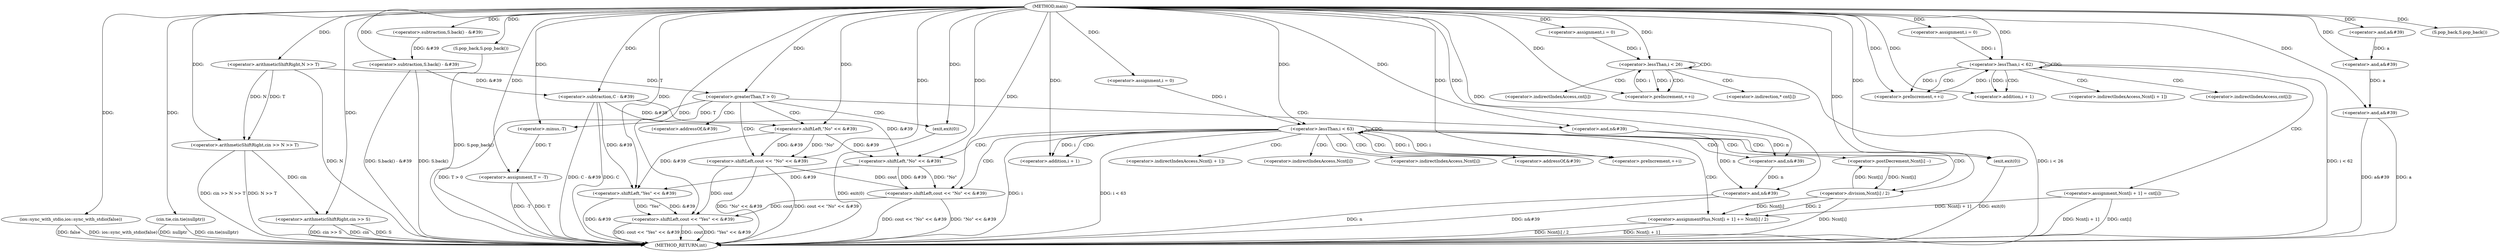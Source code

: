 digraph "main" {  
"1000101" [label = "(METHOD,main)" ]
"1000248" [label = "(METHOD_RETURN,int)" ]
"1000103" [label = "(ios::sync_with_stdio,ios::sync_with_stdio(false))" ]
"1000105" [label = "(cin.tie,cin.tie(nullptr))" ]
"1000109" [label = "(<operator>.arithmeticShiftRight,cin >> N >> T)" ]
"1000115" [label = "(<operator>.arithmeticShiftRight,cin >> S)" ]
"1000118" [label = "(<operator>.subtraction,S.back() - &#39)" ]
"1000122" [label = "(<operator>.and,a&#39)" ]
"1000125" [label = "(S.pop_back,S.pop_back())" ]
"1000126" [label = "(<operator>.subtraction,S.back() - &#39)" ]
"1000130" [label = "(<operator>.and,a&#39)" ]
"1000133" [label = "(S.pop_back,S.pop_back())" ]
"1000196" [label = "(<operator>.assignment,T = -T)" ]
"1000239" [label = "(<operator>.shiftLeft,cout << \"Yes\" << &#39)" ]
"1000245" [label = "(<operator>.and,n&#39)" ]
"1000137" [label = "(<operator>.subtraction,C - &#39)" ]
"1000141" [label = "(<operator>.and,a&#39)" ]
"1000146" [label = "(<operator>.assignment,i = 0)" ]
"1000149" [label = "(<operator>.lessThan,i < 26)" ]
"1000152" [label = "(<operator>.preIncrement,++i)" ]
"1000160" [label = "(<operator>.greaterThan,T > 0)" ]
"1000178" [label = "(<operator>.assignment,i = 0)" ]
"1000181" [label = "(<operator>.lessThan,i < 62)" ]
"1000184" [label = "(<operator>.preIncrement,++i)" ]
"1000202" [label = "(<operator>.assignment,i = 0)" ]
"1000205" [label = "(<operator>.lessThan,i < 63)" ]
"1000208" [label = "(<operator>.preIncrement,++i)" ]
"1000111" [label = "(<operator>.arithmeticShiftRight,N >> T)" ]
"1000164" [label = "(<operator>.shiftLeft,cout << \"No\" << &#39)" ]
"1000170" [label = "(<operator>.and,n&#39)" ]
"1000173" [label = "(exit,exit(0))" ]
"1000187" [label = "(<operator>.assignment,Ncnt[i + 1] = cnt[i])" ]
"1000198" [label = "(<operator>.minus,-T)" ]
"1000228" [label = "(<operator>.assignmentPlus,Ncnt[i + 1] += Ncnt[i] / 2)" ]
"1000241" [label = "(<operator>.shiftLeft,\"Yes\" << &#39)" ]
"1000212" [label = "(<operator>.shiftLeft,cout << \"No\" << &#39)" ]
"1000218" [label = "(<operator>.and,n&#39)" ]
"1000221" [label = "(exit,exit(0))" ]
"1000224" [label = "(<operator>.postDecrement,Ncnt[i] --)" ]
"1000166" [label = "(<operator>.shiftLeft,\"No\" << &#39)" ]
"1000234" [label = "(<operator>.division,Ncnt[i] / 2)" ]
"1000190" [label = "(<operator>.addition,i + 1)" ]
"1000214" [label = "(<operator>.shiftLeft,\"No\" << &#39)" ]
"1000231" [label = "(<operator>.addition,i + 1)" ]
"1000155" [label = "(<operator>.indirection,* cnt[i])" ]
"1000156" [label = "(<operator>.indirectIndexAccess,cnt[i])" ]
"1000188" [label = "(<operator>.indirectIndexAccess,Ncnt[i + 1])" ]
"1000193" [label = "(<operator>.indirectIndexAccess,cnt[i])" ]
"1000229" [label = "(<operator>.indirectIndexAccess,Ncnt[i + 1])" ]
"1000168" [label = "(<operator>.addressOf,&#39)" ]
"1000225" [label = "(<operator>.indirectIndexAccess,Ncnt[i])" ]
"1000235" [label = "(<operator>.indirectIndexAccess,Ncnt[i])" ]
"1000216" [label = "(<operator>.addressOf,&#39)" ]
  "1000103" -> "1000248"  [ label = "DDG: ios::sync_with_stdio(false)"] 
  "1000105" -> "1000248"  [ label = "DDG: cin.tie(nullptr)"] 
  "1000111" -> "1000248"  [ label = "DDG: N"] 
  "1000109" -> "1000248"  [ label = "DDG: N >> T"] 
  "1000109" -> "1000248"  [ label = "DDG: cin >> N >> T"] 
  "1000115" -> "1000248"  [ label = "DDG: cin"] 
  "1000115" -> "1000248"  [ label = "DDG: S"] 
  "1000115" -> "1000248"  [ label = "DDG: cin >> S"] 
  "1000126" -> "1000248"  [ label = "DDG: S.back()"] 
  "1000126" -> "1000248"  [ label = "DDG: S.back() - &#39"] 
  "1000133" -> "1000248"  [ label = "DDG: S.pop_back()"] 
  "1000137" -> "1000248"  [ label = "DDG: C - &#39"] 
  "1000141" -> "1000248"  [ label = "DDG: a"] 
  "1000141" -> "1000248"  [ label = "DDG: a&#39"] 
  "1000149" -> "1000248"  [ label = "DDG: i < 26"] 
  "1000160" -> "1000248"  [ label = "DDG: T > 0"] 
  "1000164" -> "1000248"  [ label = "DDG: \"No\" << &#39"] 
  "1000164" -> "1000248"  [ label = "DDG: cout << \"No\" << &#39"] 
  "1000173" -> "1000248"  [ label = "DDG: exit(0)"] 
  "1000181" -> "1000248"  [ label = "DDG: i < 62"] 
  "1000196" -> "1000248"  [ label = "DDG: T"] 
  "1000196" -> "1000248"  [ label = "DDG: -T"] 
  "1000205" -> "1000248"  [ label = "DDG: i"] 
  "1000205" -> "1000248"  [ label = "DDG: i < 63"] 
  "1000239" -> "1000248"  [ label = "DDG: cout"] 
  "1000241" -> "1000248"  [ label = "DDG: &#39"] 
  "1000239" -> "1000248"  [ label = "DDG: \"Yes\" << &#39"] 
  "1000239" -> "1000248"  [ label = "DDG: cout << \"Yes\" << &#39"] 
  "1000245" -> "1000248"  [ label = "DDG: n"] 
  "1000245" -> "1000248"  [ label = "DDG: n&#39"] 
  "1000212" -> "1000248"  [ label = "DDG: \"No\" << &#39"] 
  "1000212" -> "1000248"  [ label = "DDG: cout << \"No\" << &#39"] 
  "1000221" -> "1000248"  [ label = "DDG: exit(0)"] 
  "1000228" -> "1000248"  [ label = "DDG: Ncnt[i + 1]"] 
  "1000234" -> "1000248"  [ label = "DDG: Ncnt[i]"] 
  "1000228" -> "1000248"  [ label = "DDG: Ncnt[i] / 2"] 
  "1000187" -> "1000248"  [ label = "DDG: Ncnt[i + 1]"] 
  "1000187" -> "1000248"  [ label = "DDG: cnt[i]"] 
  "1000103" -> "1000248"  [ label = "DDG: false"] 
  "1000137" -> "1000248"  [ label = "DDG: C"] 
  "1000105" -> "1000248"  [ label = "DDG: nullptr"] 
  "1000101" -> "1000125"  [ label = "DDG: "] 
  "1000101" -> "1000133"  [ label = "DDG: "] 
  "1000198" -> "1000196"  [ label = "DDG: T"] 
  "1000101" -> "1000103"  [ label = "DDG: "] 
  "1000101" -> "1000105"  [ label = "DDG: "] 
  "1000101" -> "1000109"  [ label = "DDG: "] 
  "1000111" -> "1000109"  [ label = "DDG: N"] 
  "1000111" -> "1000109"  [ label = "DDG: T"] 
  "1000109" -> "1000115"  [ label = "DDG: cin"] 
  "1000101" -> "1000115"  [ label = "DDG: "] 
  "1000101" -> "1000118"  [ label = "DDG: "] 
  "1000101" -> "1000122"  [ label = "DDG: "] 
  "1000101" -> "1000126"  [ label = "DDG: "] 
  "1000118" -> "1000126"  [ label = "DDG: &#39"] 
  "1000122" -> "1000130"  [ label = "DDG: a"] 
  "1000101" -> "1000130"  [ label = "DDG: "] 
  "1000101" -> "1000146"  [ label = "DDG: "] 
  "1000101" -> "1000178"  [ label = "DDG: "] 
  "1000101" -> "1000196"  [ label = "DDG: "] 
  "1000101" -> "1000202"  [ label = "DDG: "] 
  "1000164" -> "1000239"  [ label = "DDG: cout"] 
  "1000212" -> "1000239"  [ label = "DDG: cout"] 
  "1000101" -> "1000239"  [ label = "DDG: "] 
  "1000241" -> "1000239"  [ label = "DDG: &#39"] 
  "1000241" -> "1000239"  [ label = "DDG: \"Yes\""] 
  "1000170" -> "1000245"  [ label = "DDG: n"] 
  "1000218" -> "1000245"  [ label = "DDG: n"] 
  "1000101" -> "1000245"  [ label = "DDG: "] 
  "1000101" -> "1000111"  [ label = "DDG: "] 
  "1000101" -> "1000137"  [ label = "DDG: "] 
  "1000126" -> "1000137"  [ label = "DDG: &#39"] 
  "1000130" -> "1000141"  [ label = "DDG: a"] 
  "1000101" -> "1000141"  [ label = "DDG: "] 
  "1000146" -> "1000149"  [ label = "DDG: i"] 
  "1000152" -> "1000149"  [ label = "DDG: i"] 
  "1000101" -> "1000149"  [ label = "DDG: "] 
  "1000149" -> "1000152"  [ label = "DDG: i"] 
  "1000101" -> "1000152"  [ label = "DDG: "] 
  "1000111" -> "1000160"  [ label = "DDG: T"] 
  "1000101" -> "1000160"  [ label = "DDG: "] 
  "1000178" -> "1000181"  [ label = "DDG: i"] 
  "1000184" -> "1000181"  [ label = "DDG: i"] 
  "1000101" -> "1000181"  [ label = "DDG: "] 
  "1000101" -> "1000184"  [ label = "DDG: "] 
  "1000181" -> "1000184"  [ label = "DDG: i"] 
  "1000160" -> "1000198"  [ label = "DDG: T"] 
  "1000101" -> "1000198"  [ label = "DDG: "] 
  "1000202" -> "1000205"  [ label = "DDG: i"] 
  "1000208" -> "1000205"  [ label = "DDG: i"] 
  "1000101" -> "1000205"  [ label = "DDG: "] 
  "1000101" -> "1000208"  [ label = "DDG: "] 
  "1000205" -> "1000208"  [ label = "DDG: i"] 
  "1000234" -> "1000228"  [ label = "DDG: Ncnt[i]"] 
  "1000234" -> "1000228"  [ label = "DDG: 2"] 
  "1000101" -> "1000241"  [ label = "DDG: "] 
  "1000137" -> "1000241"  [ label = "DDG: &#39"] 
  "1000166" -> "1000241"  [ label = "DDG: &#39"] 
  "1000214" -> "1000241"  [ label = "DDG: &#39"] 
  "1000101" -> "1000164"  [ label = "DDG: "] 
  "1000166" -> "1000164"  [ label = "DDG: &#39"] 
  "1000166" -> "1000164"  [ label = "DDG: \"No\""] 
  "1000101" -> "1000170"  [ label = "DDG: "] 
  "1000101" -> "1000173"  [ label = "DDG: "] 
  "1000187" -> "1000228"  [ label = "DDG: Ncnt[i + 1]"] 
  "1000101" -> "1000166"  [ label = "DDG: "] 
  "1000137" -> "1000166"  [ label = "DDG: &#39"] 
  "1000164" -> "1000212"  [ label = "DDG: cout"] 
  "1000101" -> "1000212"  [ label = "DDG: "] 
  "1000214" -> "1000212"  [ label = "DDG: \"No\""] 
  "1000214" -> "1000212"  [ label = "DDG: &#39"] 
  "1000170" -> "1000218"  [ label = "DDG: n"] 
  "1000101" -> "1000218"  [ label = "DDG: "] 
  "1000101" -> "1000221"  [ label = "DDG: "] 
  "1000234" -> "1000224"  [ label = "DDG: Ncnt[i]"] 
  "1000224" -> "1000234"  [ label = "DDG: Ncnt[i]"] 
  "1000101" -> "1000234"  [ label = "DDG: "] 
  "1000181" -> "1000190"  [ label = "DDG: i"] 
  "1000101" -> "1000190"  [ label = "DDG: "] 
  "1000101" -> "1000214"  [ label = "DDG: "] 
  "1000137" -> "1000214"  [ label = "DDG: &#39"] 
  "1000166" -> "1000214"  [ label = "DDG: &#39"] 
  "1000205" -> "1000231"  [ label = "DDG: i"] 
  "1000101" -> "1000231"  [ label = "DDG: "] 
  "1000149" -> "1000156"  [ label = "CDG: "] 
  "1000149" -> "1000152"  [ label = "CDG: "] 
  "1000149" -> "1000149"  [ label = "CDG: "] 
  "1000149" -> "1000155"  [ label = "CDG: "] 
  "1000160" -> "1000164"  [ label = "CDG: "] 
  "1000160" -> "1000166"  [ label = "CDG: "] 
  "1000160" -> "1000168"  [ label = "CDG: "] 
  "1000160" -> "1000173"  [ label = "CDG: "] 
  "1000160" -> "1000170"  [ label = "CDG: "] 
  "1000181" -> "1000188"  [ label = "CDG: "] 
  "1000181" -> "1000190"  [ label = "CDG: "] 
  "1000181" -> "1000193"  [ label = "CDG: "] 
  "1000181" -> "1000184"  [ label = "CDG: "] 
  "1000181" -> "1000187"  [ label = "CDG: "] 
  "1000181" -> "1000181"  [ label = "CDG: "] 
  "1000205" -> "1000221"  [ label = "CDG: "] 
  "1000205" -> "1000208"  [ label = "CDG: "] 
  "1000205" -> "1000229"  [ label = "CDG: "] 
  "1000205" -> "1000216"  [ label = "CDG: "] 
  "1000205" -> "1000212"  [ label = "CDG: "] 
  "1000205" -> "1000234"  [ label = "CDG: "] 
  "1000205" -> "1000225"  [ label = "CDG: "] 
  "1000205" -> "1000235"  [ label = "CDG: "] 
  "1000205" -> "1000214"  [ label = "CDG: "] 
  "1000205" -> "1000205"  [ label = "CDG: "] 
  "1000205" -> "1000218"  [ label = "CDG: "] 
  "1000205" -> "1000231"  [ label = "CDG: "] 
  "1000205" -> "1000224"  [ label = "CDG: "] 
  "1000205" -> "1000228"  [ label = "CDG: "] 
}
